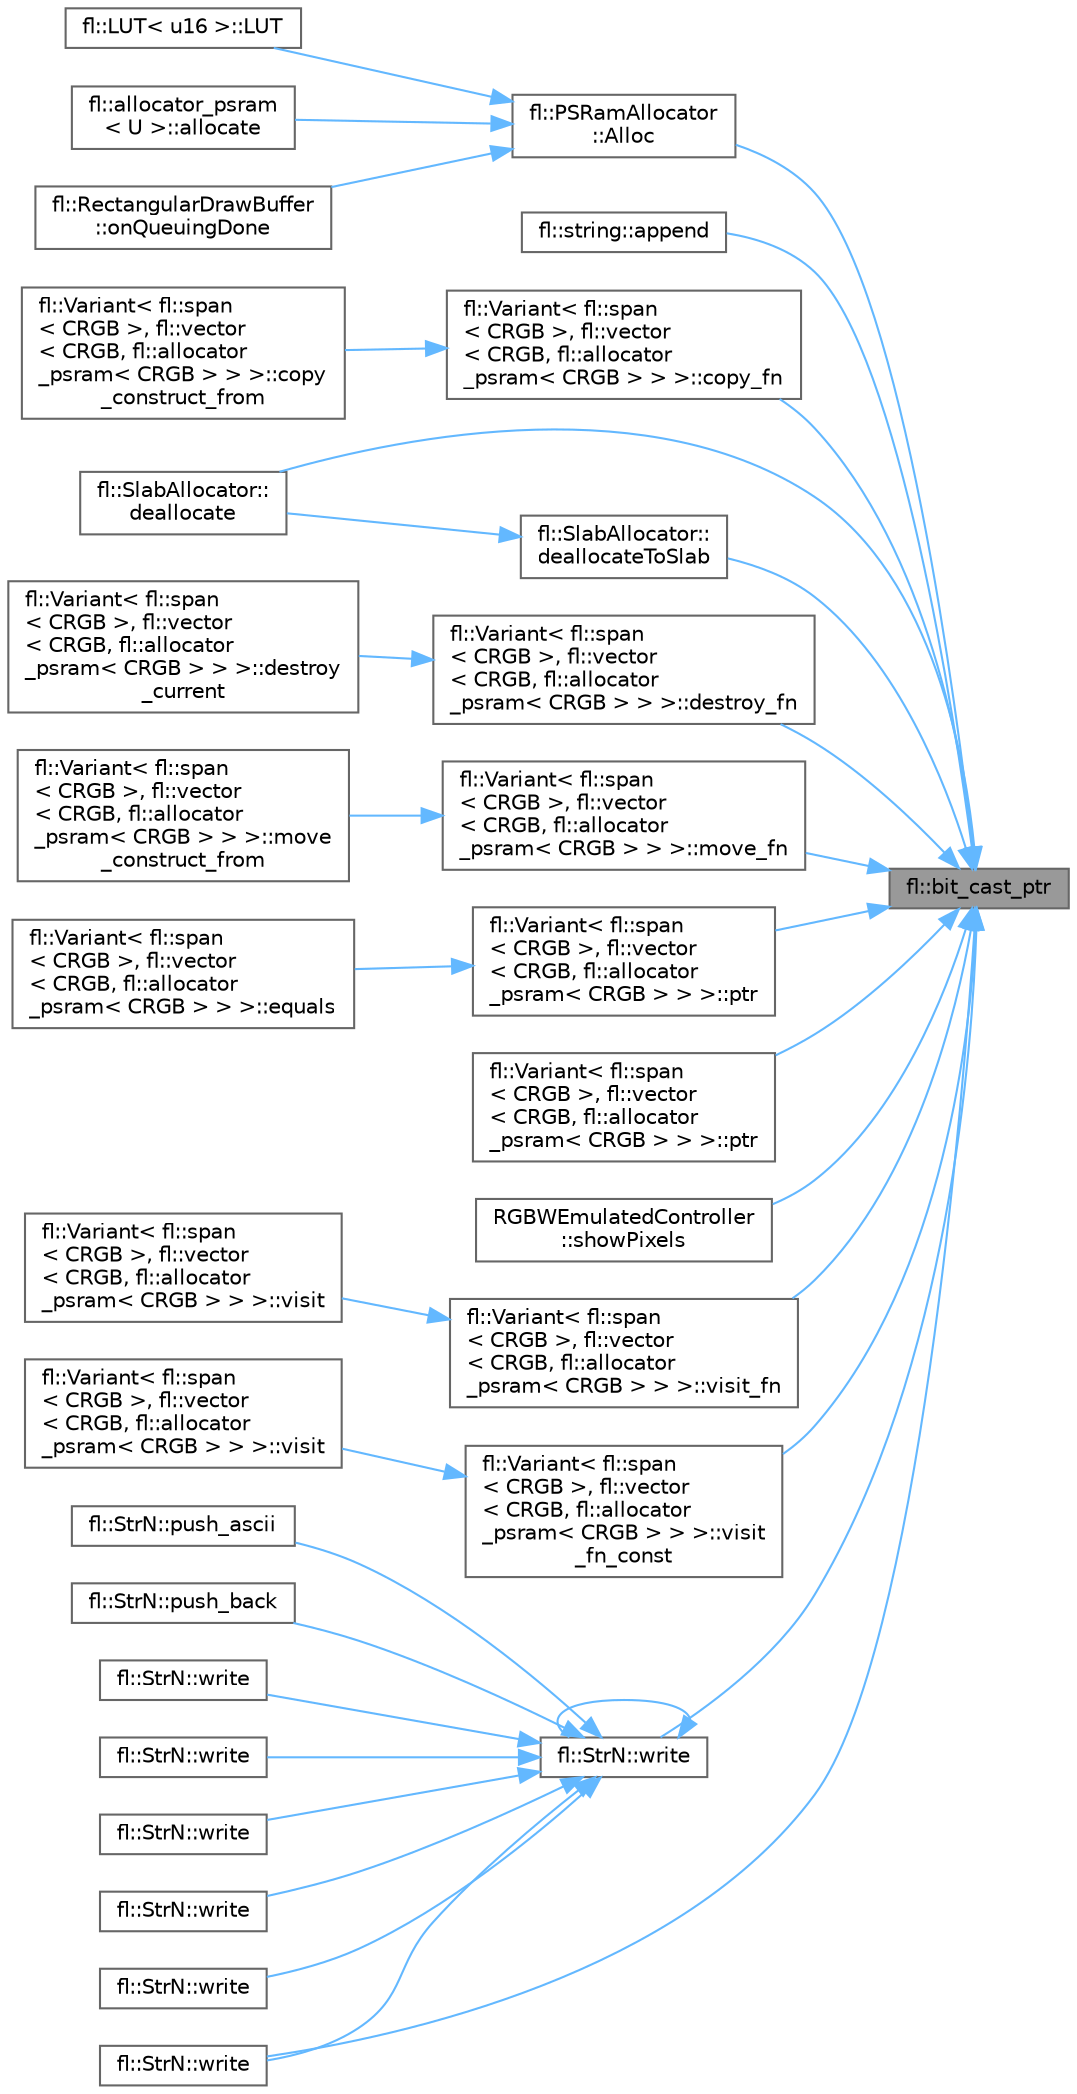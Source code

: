 digraph "fl::bit_cast_ptr"
{
 // INTERACTIVE_SVG=YES
 // LATEX_PDF_SIZE
  bgcolor="transparent";
  edge [fontname=Helvetica,fontsize=10,labelfontname=Helvetica,labelfontsize=10];
  node [fontname=Helvetica,fontsize=10,shape=box,height=0.2,width=0.4];
  rankdir="RL";
  Node1 [id="Node000001",label="fl::bit_cast_ptr",height=0.2,width=0.4,color="gray40", fillcolor="grey60", style="filled", fontcolor="black",tooltip=" "];
  Node1 -> Node2 [id="edge1_Node000001_Node000002",dir="back",color="steelblue1",style="solid",tooltip=" "];
  Node2 [id="Node000002",label="fl::PSRamAllocator\l::Alloc",height=0.2,width=0.4,color="grey40", fillcolor="white", style="filled",URL="$d8/d2b/classfl_1_1_p_s_ram_allocator_a424705275e371c9adf8632c66bc6e485.html#a424705275e371c9adf8632c66bc6e485",tooltip=" "];
  Node2 -> Node3 [id="edge2_Node000002_Node000003",dir="back",color="steelblue1",style="solid",tooltip=" "];
  Node3 [id="Node000003",label="fl::LUT\< u16 \>::LUT",height=0.2,width=0.4,color="grey40", fillcolor="white", style="filled",URL="$d6/d18/classfl_1_1_l_u_t_a9c90dbfacd9b8b4ca048801b2706bf29.html#a9c90dbfacd9b8b4ca048801b2706bf29",tooltip=" "];
  Node2 -> Node4 [id="edge3_Node000002_Node000004",dir="back",color="steelblue1",style="solid",tooltip=" "];
  Node4 [id="Node000004",label="fl::allocator_psram\l\< U \>::allocate",height=0.2,width=0.4,color="grey40", fillcolor="white", style="filled",URL="$d3/df2/classfl_1_1allocator__psram_a3d6d492507262e7d645084862b2697f7.html#a3d6d492507262e7d645084862b2697f7",tooltip=" "];
  Node2 -> Node5 [id="edge4_Node000002_Node000005",dir="back",color="steelblue1",style="solid",tooltip=" "];
  Node5 [id="Node000005",label="fl::RectangularDrawBuffer\l::onQueuingDone",height=0.2,width=0.4,color="grey40", fillcolor="white", style="filled",URL="$de/d10/classfl_1_1_rectangular_draw_buffer_a793464dde6e4e1a324ab46973615345c.html#a793464dde6e4e1a324ab46973615345c",tooltip=" "];
  Node1 -> Node6 [id="edge5_Node000001_Node000006",dir="back",color="steelblue1",style="solid",tooltip=" "];
  Node6 [id="Node000006",label="fl::string::append",height=0.2,width=0.4,color="grey40", fillcolor="white", style="filled",URL="$d2/db2/classfl_1_1string_a096200c69ab738558a06e965b1088c5d.html#a096200c69ab738558a06e965b1088c5d",tooltip=" "];
  Node1 -> Node7 [id="edge6_Node000001_Node000007",dir="back",color="steelblue1",style="solid",tooltip=" "];
  Node7 [id="Node000007",label="fl::Variant\< fl::span\l\< CRGB \>, fl::vector\l\< CRGB, fl::allocator\l_psram\< CRGB \> \> \>::copy_fn",height=0.2,width=0.4,color="grey40", fillcolor="white", style="filled",URL="$de/d60/classfl_1_1_variant_aa044f048d029dee8c89bbc1e4e829d43.html#aa044f048d029dee8c89bbc1e4e829d43",tooltip=" "];
  Node7 -> Node8 [id="edge7_Node000007_Node000008",dir="back",color="steelblue1",style="solid",tooltip=" "];
  Node8 [id="Node000008",label="fl::Variant\< fl::span\l\< CRGB \>, fl::vector\l\< CRGB, fl::allocator\l_psram\< CRGB \> \> \>::copy\l_construct_from",height=0.2,width=0.4,color="grey40", fillcolor="white", style="filled",URL="$de/d60/classfl_1_1_variant_ad73a097089873f2911cf508f1b15317f.html#ad73a097089873f2911cf508f1b15317f",tooltip=" "];
  Node1 -> Node9 [id="edge8_Node000001_Node000009",dir="back",color="steelblue1",style="solid",tooltip=" "];
  Node9 [id="Node000009",label="fl::SlabAllocator::\ldeallocate",height=0.2,width=0.4,color="grey40", fillcolor="white", style="filled",URL="$d5/db8/classfl_1_1_slab_allocator_a2c5470ff6c96bad44880775343af34be.html#a2c5470ff6c96bad44880775343af34be",tooltip=" "];
  Node1 -> Node10 [id="edge9_Node000001_Node000010",dir="back",color="steelblue1",style="solid",tooltip=" "];
  Node10 [id="Node000010",label="fl::SlabAllocator::\ldeallocateToSlab",height=0.2,width=0.4,color="grey40", fillcolor="white", style="filled",URL="$d5/db8/classfl_1_1_slab_allocator_ac6585c97cf283b76466ffc333c28299e.html#ac6585c97cf283b76466ffc333c28299e",tooltip=" "];
  Node10 -> Node9 [id="edge10_Node000010_Node000009",dir="back",color="steelblue1",style="solid",tooltip=" "];
  Node1 -> Node11 [id="edge11_Node000001_Node000011",dir="back",color="steelblue1",style="solid",tooltip=" "];
  Node11 [id="Node000011",label="fl::Variant\< fl::span\l\< CRGB \>, fl::vector\l\< CRGB, fl::allocator\l_psram\< CRGB \> \> \>::destroy_fn",height=0.2,width=0.4,color="grey40", fillcolor="white", style="filled",URL="$de/d60/classfl_1_1_variant_ab863d6c3e6422fdb3ac4d42b08292504.html#ab863d6c3e6422fdb3ac4d42b08292504",tooltip=" "];
  Node11 -> Node12 [id="edge12_Node000011_Node000012",dir="back",color="steelblue1",style="solid",tooltip=" "];
  Node12 [id="Node000012",label="fl::Variant\< fl::span\l\< CRGB \>, fl::vector\l\< CRGB, fl::allocator\l_psram\< CRGB \> \> \>::destroy\l_current",height=0.2,width=0.4,color="grey40", fillcolor="white", style="filled",URL="$de/d60/classfl_1_1_variant_aa062db6c1edaca4101dfb268ae0fcea3.html#aa062db6c1edaca4101dfb268ae0fcea3",tooltip=" "];
  Node1 -> Node13 [id="edge13_Node000001_Node000013",dir="back",color="steelblue1",style="solid",tooltip=" "];
  Node13 [id="Node000013",label="fl::Variant\< fl::span\l\< CRGB \>, fl::vector\l\< CRGB, fl::allocator\l_psram\< CRGB \> \> \>::move_fn",height=0.2,width=0.4,color="grey40", fillcolor="white", style="filled",URL="$de/d60/classfl_1_1_variant_a9c74d0dc178014b36656ad619c080f83.html#a9c74d0dc178014b36656ad619c080f83",tooltip=" "];
  Node13 -> Node14 [id="edge14_Node000013_Node000014",dir="back",color="steelblue1",style="solid",tooltip=" "];
  Node14 [id="Node000014",label="fl::Variant\< fl::span\l\< CRGB \>, fl::vector\l\< CRGB, fl::allocator\l_psram\< CRGB \> \> \>::move\l_construct_from",height=0.2,width=0.4,color="grey40", fillcolor="white", style="filled",URL="$de/d60/classfl_1_1_variant_af59475ecd9c6bb1abfa8815e94de4b5b.html#af59475ecd9c6bb1abfa8815e94de4b5b",tooltip=" "];
  Node1 -> Node15 [id="edge15_Node000001_Node000015",dir="back",color="steelblue1",style="solid",tooltip=" "];
  Node15 [id="Node000015",label="fl::Variant\< fl::span\l\< CRGB \>, fl::vector\l\< CRGB, fl::allocator\l_psram\< CRGB \> \> \>::ptr",height=0.2,width=0.4,color="grey40", fillcolor="white", style="filled",URL="$de/d60/classfl_1_1_variant_a65c4d26937c7abd48dd2597d3f2dc209.html#a65c4d26937c7abd48dd2597d3f2dc209",tooltip=" "];
  Node15 -> Node16 [id="edge16_Node000015_Node000016",dir="back",color="steelblue1",style="solid",tooltip=" "];
  Node16 [id="Node000016",label="fl::Variant\< fl::span\l\< CRGB \>, fl::vector\l\< CRGB, fl::allocator\l_psram\< CRGB \> \> \>::equals",height=0.2,width=0.4,color="grey40", fillcolor="white", style="filled",URL="$de/d60/classfl_1_1_variant_ade285535c978f61e20c3453fc1f3ed1a.html#ade285535c978f61e20c3453fc1f3ed1a",tooltip=" "];
  Node1 -> Node17 [id="edge17_Node000001_Node000017",dir="back",color="steelblue1",style="solid",tooltip=" "];
  Node17 [id="Node000017",label="fl::Variant\< fl::span\l\< CRGB \>, fl::vector\l\< CRGB, fl::allocator\l_psram\< CRGB \> \> \>::ptr",height=0.2,width=0.4,color="grey40", fillcolor="white", style="filled",URL="$de/d60/classfl_1_1_variant_a212993ea4c2f159e94a7b15732eb7e07.html#a212993ea4c2f159e94a7b15732eb7e07",tooltip=" "];
  Node1 -> Node18 [id="edge18_Node000001_Node000018",dir="back",color="steelblue1",style="solid",tooltip=" "];
  Node18 [id="Node000018",label="RGBWEmulatedController\l::showPixels",height=0.2,width=0.4,color="grey40", fillcolor="white", style="filled",URL="$d5/d83/class_r_g_b_w_emulated_controller_aba9a2f023f2950dbcdf3c2482f765350.html#aba9a2f023f2950dbcdf3c2482f765350",tooltip="Send the LED data to the strip."];
  Node1 -> Node19 [id="edge19_Node000001_Node000019",dir="back",color="steelblue1",style="solid",tooltip=" "];
  Node19 [id="Node000019",label="fl::Variant\< fl::span\l\< CRGB \>, fl::vector\l\< CRGB, fl::allocator\l_psram\< CRGB \> \> \>::visit_fn",height=0.2,width=0.4,color="grey40", fillcolor="white", style="filled",URL="$de/d60/classfl_1_1_variant_a53875e9846160829784002f5c7a1b41b.html#a53875e9846160829784002f5c7a1b41b",tooltip=" "];
  Node19 -> Node20 [id="edge20_Node000019_Node000020",dir="back",color="steelblue1",style="solid",tooltip=" "];
  Node20 [id="Node000020",label="fl::Variant\< fl::span\l\< CRGB \>, fl::vector\l\< CRGB, fl::allocator\l_psram\< CRGB \> \> \>::visit",height=0.2,width=0.4,color="grey40", fillcolor="white", style="filled",URL="$de/d60/classfl_1_1_variant_aacd9b4b842fceee467353199af2b4c62.html#aacd9b4b842fceee467353199af2b4c62",tooltip=" "];
  Node1 -> Node21 [id="edge21_Node000001_Node000021",dir="back",color="steelblue1",style="solid",tooltip=" "];
  Node21 [id="Node000021",label="fl::Variant\< fl::span\l\< CRGB \>, fl::vector\l\< CRGB, fl::allocator\l_psram\< CRGB \> \> \>::visit\l_fn_const",height=0.2,width=0.4,color="grey40", fillcolor="white", style="filled",URL="$de/d60/classfl_1_1_variant_a3814899ead0aaa0a867b797a652b3e05.html#a3814899ead0aaa0a867b797a652b3e05",tooltip=" "];
  Node21 -> Node22 [id="edge22_Node000021_Node000022",dir="back",color="steelblue1",style="solid",tooltip=" "];
  Node22 [id="Node000022",label="fl::Variant\< fl::span\l\< CRGB \>, fl::vector\l\< CRGB, fl::allocator\l_psram\< CRGB \> \> \>::visit",height=0.2,width=0.4,color="grey40", fillcolor="white", style="filled",URL="$de/d60/classfl_1_1_variant_aa74b91ea3e5f57124a1ee22fab9237a4.html#aa74b91ea3e5f57124a1ee22fab9237a4",tooltip=" "];
  Node1 -> Node23 [id="edge23_Node000001_Node000023",dir="back",color="steelblue1",style="solid",tooltip=" "];
  Node23 [id="Node000023",label="fl::StrN::write",height=0.2,width=0.4,color="grey40", fillcolor="white", style="filled",URL="$dc/d96/classfl_1_1_str_n_a9fb6570e69f841ff2c8b7c3eab462209.html#a9fb6570e69f841ff2c8b7c3eab462209",tooltip=" "];
  Node23 -> Node24 [id="edge24_Node000023_Node000024",dir="back",color="steelblue1",style="solid",tooltip=" "];
  Node24 [id="Node000024",label="fl::StrN::push_ascii",height=0.2,width=0.4,color="grey40", fillcolor="white", style="filled",URL="$dc/d96/classfl_1_1_str_n_ae8e343c2221124d5e958dfb1e42628b8.html#ae8e343c2221124d5e958dfb1e42628b8",tooltip=" "];
  Node23 -> Node25 [id="edge25_Node000023_Node000025",dir="back",color="steelblue1",style="solid",tooltip=" "];
  Node25 [id="Node000025",label="fl::StrN::push_back",height=0.2,width=0.4,color="grey40", fillcolor="white", style="filled",URL="$dc/d96/classfl_1_1_str_n_acfa7ecf6103253ed2506cd03020683e3.html#acfa7ecf6103253ed2506cd03020683e3",tooltip=" "];
  Node23 -> Node26 [id="edge26_Node000023_Node000026",dir="back",color="steelblue1",style="solid",tooltip=" "];
  Node26 [id="Node000026",label="fl::StrN::write",height=0.2,width=0.4,color="grey40", fillcolor="white", style="filled",URL="$dc/d96/classfl_1_1_str_n_a7440ec554ad0eed622ec071c562b100b.html#a7440ec554ad0eed622ec071c562b100b",tooltip=" "];
  Node23 -> Node27 [id="edge27_Node000023_Node000027",dir="back",color="steelblue1",style="solid",tooltip=" "];
  Node27 [id="Node000027",label="fl::StrN::write",height=0.2,width=0.4,color="grey40", fillcolor="white", style="filled",URL="$dc/d96/classfl_1_1_str_n_aad895ef63a37689ca932a3a403a76253.html#aad895ef63a37689ca932a3a403a76253",tooltip=" "];
  Node23 -> Node28 [id="edge28_Node000023_Node000028",dir="back",color="steelblue1",style="solid",tooltip=" "];
  Node28 [id="Node000028",label="fl::StrN::write",height=0.2,width=0.4,color="grey40", fillcolor="white", style="filled",URL="$dc/d96/classfl_1_1_str_n_a89d65143ffe6597ef0098de0987a2bca.html#a89d65143ffe6597ef0098de0987a2bca",tooltip=" "];
  Node23 -> Node29 [id="edge29_Node000023_Node000029",dir="back",color="steelblue1",style="solid",tooltip=" "];
  Node29 [id="Node000029",label="fl::StrN::write",height=0.2,width=0.4,color="grey40", fillcolor="white", style="filled",URL="$dc/d96/classfl_1_1_str_n_a912e7de9abf894918ed22c96b301eed7.html#a912e7de9abf894918ed22c96b301eed7",tooltip=" "];
  Node23 -> Node23 [id="edge30_Node000023_Node000023",dir="back",color="steelblue1",style="solid",tooltip=" "];
  Node23 -> Node30 [id="edge31_Node000023_Node000030",dir="back",color="steelblue1",style="solid",tooltip=" "];
  Node30 [id="Node000030",label="fl::StrN::write",height=0.2,width=0.4,color="grey40", fillcolor="white", style="filled",URL="$dc/d96/classfl_1_1_str_n_a18e2eb7f56395703291d69e6e925af60.html#a18e2eb7f56395703291d69e6e925af60",tooltip=" "];
  Node23 -> Node31 [id="edge32_Node000023_Node000031",dir="back",color="steelblue1",style="solid",tooltip=" "];
  Node31 [id="Node000031",label="fl::StrN::write",height=0.2,width=0.4,color="grey40", fillcolor="white", style="filled",URL="$dc/d96/classfl_1_1_str_n_a71adc1c5e7205cd9ee5ed31bdbc5e384.html#a71adc1c5e7205cd9ee5ed31bdbc5e384",tooltip=" "];
  Node1 -> Node31 [id="edge33_Node000001_Node000031",dir="back",color="steelblue1",style="solid",tooltip=" "];
}
